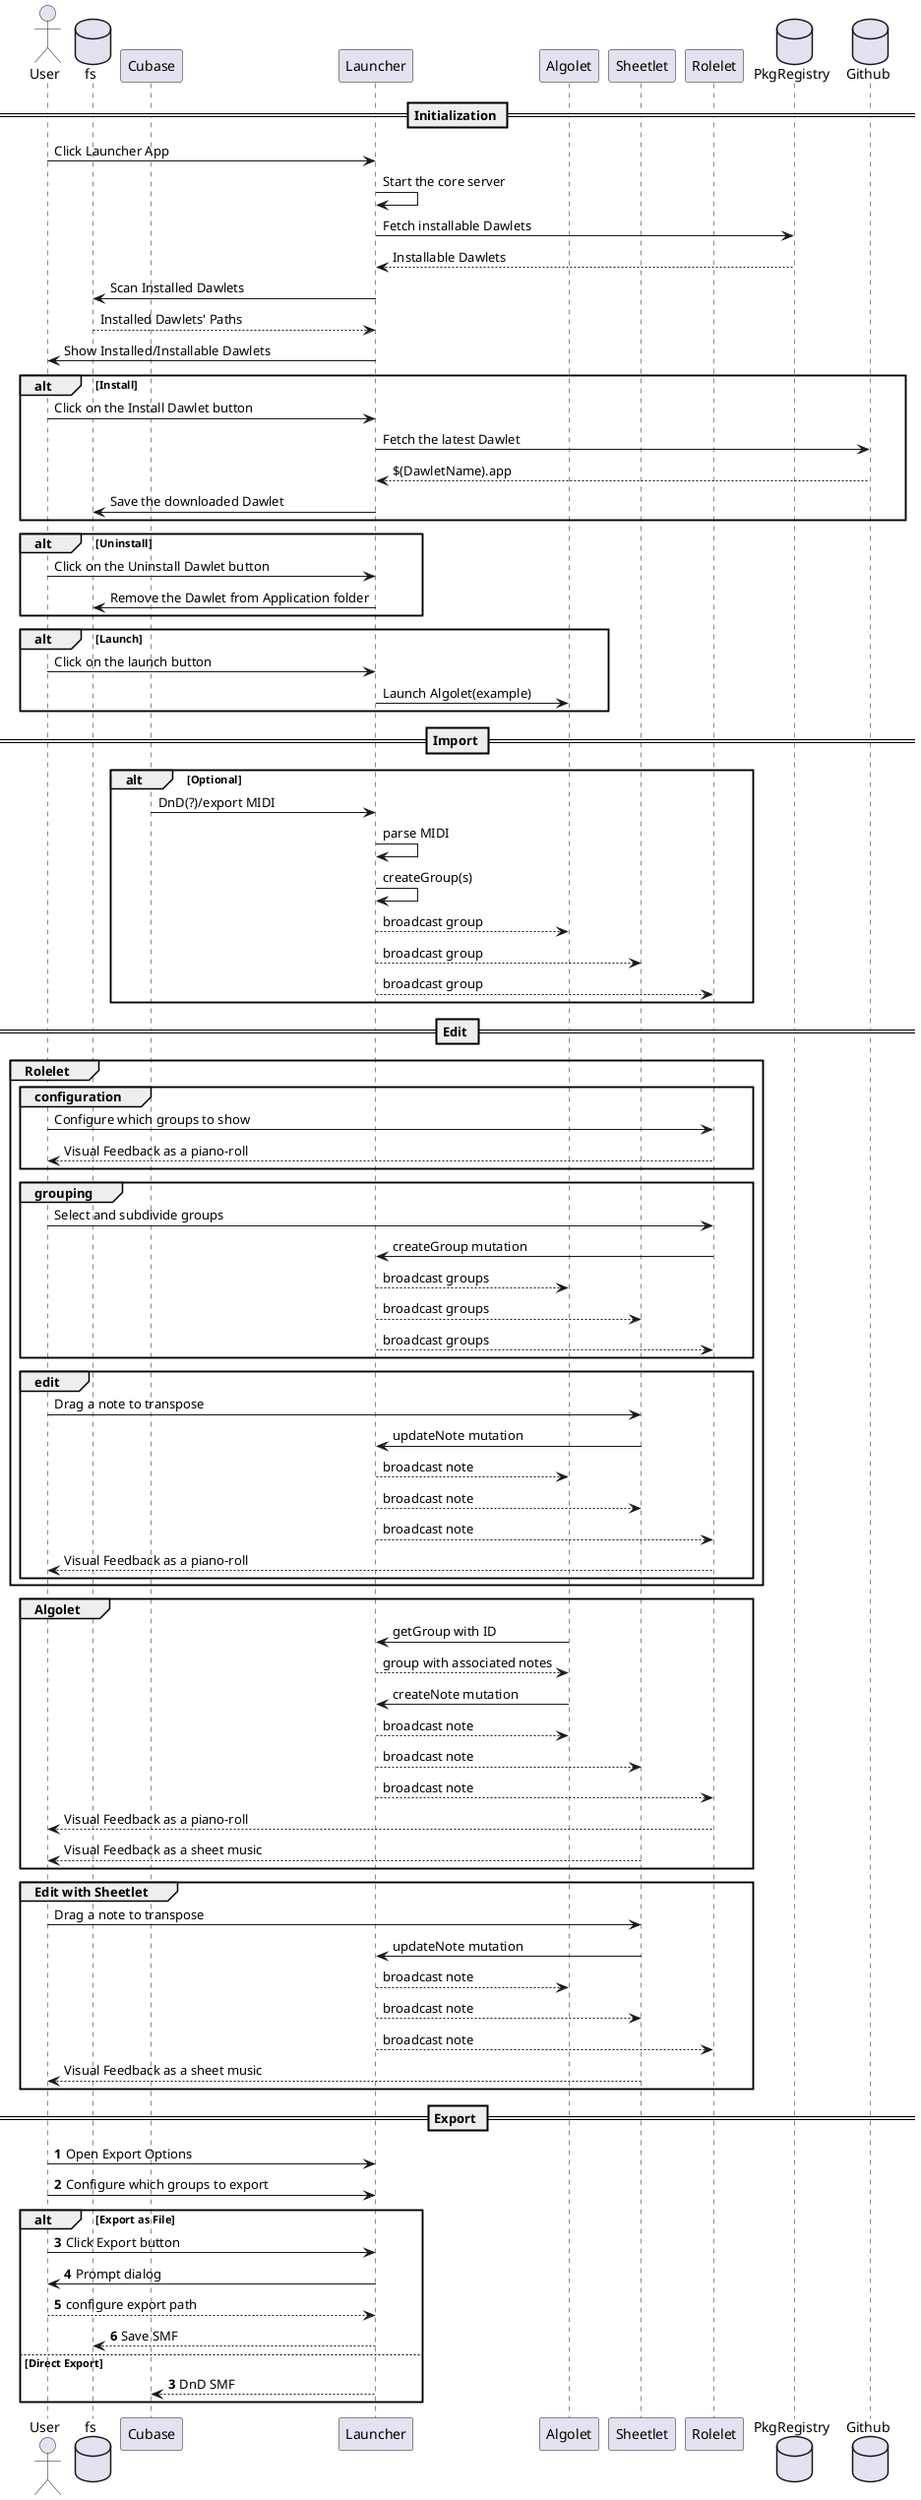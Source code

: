@startuml Dawlet Sequence
actor User
database fs
participant Cubase
participant Launcher
participant Algolet
participant Sheetlet
participant Rolelet
database PkgRegistry
database Github

== Initialization ==

User -> Launcher: Click Launcher App
Launcher -> Launcher: Start the core server
Launcher -> PkgRegistry: Fetch installable Dawlets
Launcher <-- PkgRegistry: Installable Dawlets
Launcher -> fs: Scan Installed Dawlets
fs --> Launcher: Installed Dawlets' Paths
User <- Launcher: Show Installed/Installable Dawlets
alt Install
  User -> Launcher: Click on the Install Dawlet button
  Launcher -> Github: Fetch the latest Dawlet
  Launcher <-- Github: $(DawletName).app
  fs <- Launcher: Save the downloaded Dawlet
end
alt Uninstall
  User -> Launcher: Click on the Uninstall Dawlet button
  fs <- Launcher: Remove the Dawlet from Application folder
end
alt Launch
  User -> Launcher: Click on the launch button
  Launcher -> Algolet: Launch Algolet(example)
end

== Import ==

alt Optional
  Cubase -> Launcher: DnD(?)/export MIDI
  Launcher -> Launcher: parse MIDI
  Launcher -> Launcher: createGroup(s)
  Launcher --> Algolet: broadcast group
  Launcher --> Sheetlet: broadcast group
  Launcher --> Rolelet: broadcast group
end

== Edit ==

group Rolelet
  group configuration
    User -> Rolelet: Configure which groups to show
    User <-- Rolelet: Visual Feedback as a piano-roll
  end
  group grouping
    User -> Rolelet: Select and subdivide groups
    Rolelet -> Launcher: createGroup mutation
    Launcher --> Algolet: broadcast groups
    Launcher --> Sheetlet: broadcast groups
    Launcher --> Rolelet: broadcast groups
  end
  group edit
    User -> Sheetlet: Drag a note to transpose
    Launcher <- Sheetlet: updateNote mutation
    Launcher --> Algolet: broadcast note
    Launcher --> Sheetlet: broadcast note
    Launcher --> Rolelet: broadcast note
    User <-- Rolelet: Visual Feedback as a piano-roll
  end
end

group Algolet
  Algolet -> Launcher: getGroup with ID
  Algolet <-- Launcher: group with associated notes
  Algolet -> Launcher: createNote mutation
  Launcher --> Algolet: broadcast note
  Launcher --> Sheetlet: broadcast note
  Launcher --> Rolelet: broadcast note
  User <-- Rolelet: Visual Feedback as a piano-roll
  User <-- Sheetlet: Visual Feedback as a sheet music
end

group Edit with Sheetlet
  User -> Sheetlet: Drag a note to transpose
  Launcher <- Sheetlet: updateNote mutation
  Launcher --> Algolet: broadcast note
  Launcher --> Sheetlet: broadcast note
  Launcher --> Rolelet: broadcast note
  User <-- Sheetlet: Visual Feedback as a sheet music
end

== Export ==

autonumber
User -> Launcher: Open Export Options
User -> Launcher: Configure which groups to export
alt Export as File
  User -> Launcher: Click Export button
  User <- Launcher: Prompt dialog
  User --> Launcher: configure export path
  fs <-- Launcher: Save SMF
else Direct Export
  autonumber 3
  Cubase <-- Launcher: DnD SMF
end

@enduml